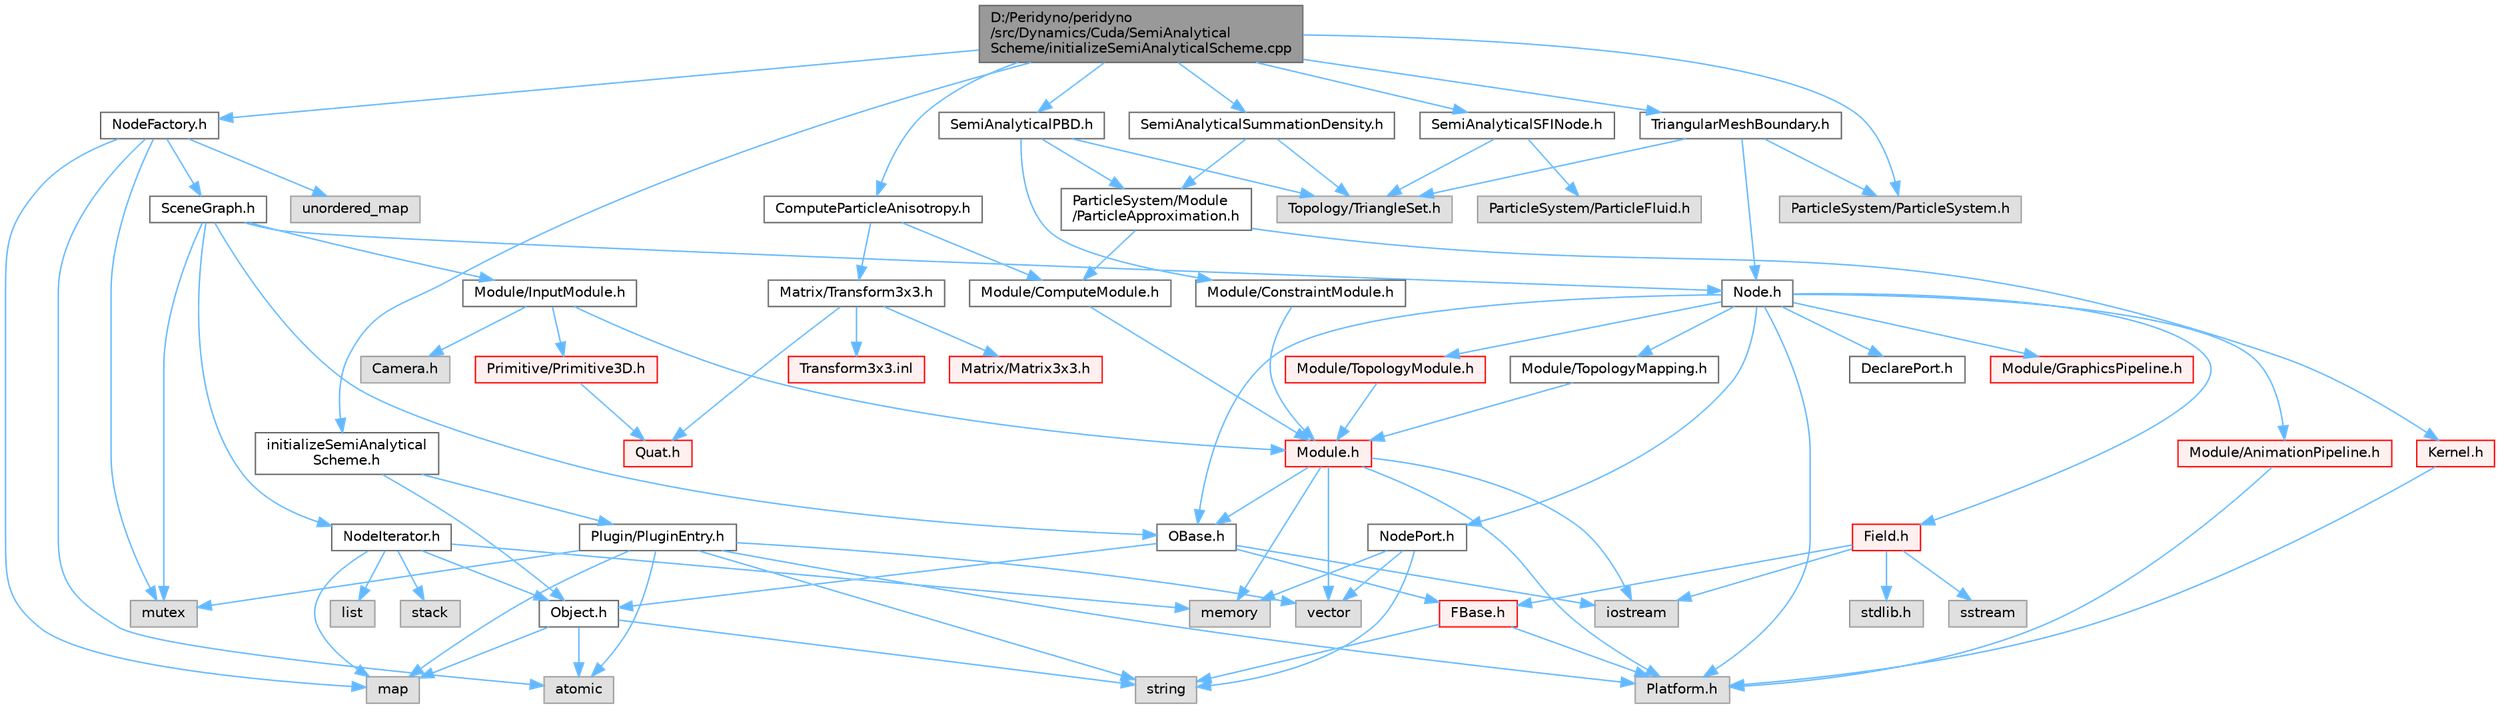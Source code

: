 digraph "D:/Peridyno/peridyno/src/Dynamics/Cuda/SemiAnalyticalScheme/initializeSemiAnalyticalScheme.cpp"
{
 // LATEX_PDF_SIZE
  bgcolor="transparent";
  edge [fontname=Helvetica,fontsize=10,labelfontname=Helvetica,labelfontsize=10];
  node [fontname=Helvetica,fontsize=10,shape=box,height=0.2,width=0.4];
  Node1 [id="Node000001",label="D:/Peridyno/peridyno\l/src/Dynamics/Cuda/SemiAnalytical\lScheme/initializeSemiAnalyticalScheme.cpp",height=0.2,width=0.4,color="gray40", fillcolor="grey60", style="filled", fontcolor="black",tooltip=" "];
  Node1 -> Node2 [id="edge1_Node000001_Node000002",color="steelblue1",style="solid",tooltip=" "];
  Node2 [id="Node000002",label="initializeSemiAnalytical\lScheme.h",height=0.2,width=0.4,color="grey40", fillcolor="white", style="filled",URL="$initialize_semi_analytical_scheme_8h.html",tooltip=" "];
  Node2 -> Node3 [id="edge2_Node000002_Node000003",color="steelblue1",style="solid",tooltip=" "];
  Node3 [id="Node000003",label="Object.h",height=0.2,width=0.4,color="grey40", fillcolor="white", style="filled",URL="$_object_8h.html",tooltip=" "];
  Node3 -> Node4 [id="edge3_Node000003_Node000004",color="steelblue1",style="solid",tooltip=" "];
  Node4 [id="Node000004",label="string",height=0.2,width=0.4,color="grey60", fillcolor="#E0E0E0", style="filled",tooltip=" "];
  Node3 -> Node5 [id="edge4_Node000003_Node000005",color="steelblue1",style="solid",tooltip=" "];
  Node5 [id="Node000005",label="atomic",height=0.2,width=0.4,color="grey60", fillcolor="#E0E0E0", style="filled",tooltip=" "];
  Node3 -> Node6 [id="edge5_Node000003_Node000006",color="steelblue1",style="solid",tooltip=" "];
  Node6 [id="Node000006",label="map",height=0.2,width=0.4,color="grey60", fillcolor="#E0E0E0", style="filled",tooltip=" "];
  Node2 -> Node7 [id="edge6_Node000002_Node000007",color="steelblue1",style="solid",tooltip=" "];
  Node7 [id="Node000007",label="Plugin/PluginEntry.h",height=0.2,width=0.4,color="grey40", fillcolor="white", style="filled",URL="$_plugin_entry_8h.html",tooltip=" "];
  Node7 -> Node4 [id="edge7_Node000007_Node000004",color="steelblue1",style="solid",tooltip=" "];
  Node7 -> Node6 [id="edge8_Node000007_Node000006",color="steelblue1",style="solid",tooltip=" "];
  Node7 -> Node8 [id="edge9_Node000007_Node000008",color="steelblue1",style="solid",tooltip=" "];
  Node8 [id="Node000008",label="vector",height=0.2,width=0.4,color="grey60", fillcolor="#E0E0E0", style="filled",tooltip=" "];
  Node7 -> Node5 [id="edge10_Node000007_Node000005",color="steelblue1",style="solid",tooltip=" "];
  Node7 -> Node9 [id="edge11_Node000007_Node000009",color="steelblue1",style="solid",tooltip=" "];
  Node9 [id="Node000009",label="mutex",height=0.2,width=0.4,color="grey60", fillcolor="#E0E0E0", style="filled",tooltip=" "];
  Node7 -> Node10 [id="edge12_Node000007_Node000010",color="steelblue1",style="solid",tooltip=" "];
  Node10 [id="Node000010",label="Platform.h",height=0.2,width=0.4,color="grey60", fillcolor="#E0E0E0", style="filled",tooltip=" "];
  Node1 -> Node11 [id="edge13_Node000001_Node000011",color="steelblue1",style="solid",tooltip=" "];
  Node11 [id="Node000011",label="NodeFactory.h",height=0.2,width=0.4,color="grey40", fillcolor="white", style="filled",URL="$_node_factory_8h.html",tooltip=" "];
  Node11 -> Node5 [id="edge14_Node000011_Node000005",color="steelblue1",style="solid",tooltip=" "];
  Node11 -> Node9 [id="edge15_Node000011_Node000009",color="steelblue1",style="solid",tooltip=" "];
  Node11 -> Node6 [id="edge16_Node000011_Node000006",color="steelblue1",style="solid",tooltip=" "];
  Node11 -> Node12 [id="edge17_Node000011_Node000012",color="steelblue1",style="solid",tooltip=" "];
  Node12 [id="Node000012",label="unordered_map",height=0.2,width=0.4,color="grey60", fillcolor="#E0E0E0", style="filled",tooltip=" "];
  Node11 -> Node13 [id="edge18_Node000011_Node000013",color="steelblue1",style="solid",tooltip=" "];
  Node13 [id="Node000013",label="SceneGraph.h",height=0.2,width=0.4,color="grey40", fillcolor="white", style="filled",URL="$_scene_graph_8h.html",tooltip=" "];
  Node13 -> Node14 [id="edge19_Node000013_Node000014",color="steelblue1",style="solid",tooltip=" "];
  Node14 [id="Node000014",label="OBase.h",height=0.2,width=0.4,color="grey40", fillcolor="white", style="filled",URL="$_o_base_8h.html",tooltip=" "];
  Node14 -> Node15 [id="edge20_Node000014_Node000015",color="steelblue1",style="solid",tooltip=" "];
  Node15 [id="Node000015",label="iostream",height=0.2,width=0.4,color="grey60", fillcolor="#E0E0E0", style="filled",tooltip=" "];
  Node14 -> Node16 [id="edge21_Node000014_Node000016",color="steelblue1",style="solid",tooltip=" "];
  Node16 [id="Node000016",label="FBase.h",height=0.2,width=0.4,color="red", fillcolor="#FFF0F0", style="filled",URL="$_f_base_8h.html",tooltip=" "];
  Node16 -> Node10 [id="edge22_Node000016_Node000010",color="steelblue1",style="solid",tooltip=" "];
  Node16 -> Node4 [id="edge23_Node000016_Node000004",color="steelblue1",style="solid",tooltip=" "];
  Node14 -> Node3 [id="edge24_Node000014_Node000003",color="steelblue1",style="solid",tooltip=" "];
  Node13 -> Node21 [id="edge25_Node000013_Node000021",color="steelblue1",style="solid",tooltip=" "];
  Node21 [id="Node000021",label="Node.h",height=0.2,width=0.4,color="grey40", fillcolor="white", style="filled",URL="$_node_8h.html",tooltip=" "];
  Node21 -> Node14 [id="edge26_Node000021_Node000014",color="steelblue1",style="solid",tooltip=" "];
  Node21 -> Node22 [id="edge27_Node000021_Node000022",color="steelblue1",style="solid",tooltip=" "];
  Node22 [id="Node000022",label="Field.h",height=0.2,width=0.4,color="red", fillcolor="#FFF0F0", style="filled",URL="$_field_8h.html",tooltip=" "];
  Node22 -> Node15 [id="edge28_Node000022_Node000015",color="steelblue1",style="solid",tooltip=" "];
  Node22 -> Node23 [id="edge29_Node000022_Node000023",color="steelblue1",style="solid",tooltip=" "];
  Node23 [id="Node000023",label="stdlib.h",height=0.2,width=0.4,color="grey60", fillcolor="#E0E0E0", style="filled",tooltip=" "];
  Node22 -> Node24 [id="edge30_Node000022_Node000024",color="steelblue1",style="solid",tooltip=" "];
  Node24 [id="Node000024",label="sstream",height=0.2,width=0.4,color="grey60", fillcolor="#E0E0E0", style="filled",tooltip=" "];
  Node22 -> Node16 [id="edge31_Node000022_Node000016",color="steelblue1",style="solid",tooltip=" "];
  Node21 -> Node10 [id="edge32_Node000021_Node000010",color="steelblue1",style="solid",tooltip=" "];
  Node21 -> Node74 [id="edge33_Node000021_Node000074",color="steelblue1",style="solid",tooltip=" "];
  Node74 [id="Node000074",label="DeclarePort.h",height=0.2,width=0.4,color="grey40", fillcolor="white", style="filled",URL="$_declare_port_8h.html",tooltip=" "];
  Node21 -> Node75 [id="edge34_Node000021_Node000075",color="steelblue1",style="solid",tooltip=" "];
  Node75 [id="Node000075",label="NodePort.h",height=0.2,width=0.4,color="grey40", fillcolor="white", style="filled",URL="$_node_port_8h.html",tooltip=" "];
  Node75 -> Node4 [id="edge35_Node000075_Node000004",color="steelblue1",style="solid",tooltip=" "];
  Node75 -> Node8 [id="edge36_Node000075_Node000008",color="steelblue1",style="solid",tooltip=" "];
  Node75 -> Node28 [id="edge37_Node000075_Node000028",color="steelblue1",style="solid",tooltip=" "];
  Node28 [id="Node000028",label="memory",height=0.2,width=0.4,color="grey60", fillcolor="#E0E0E0", style="filled",tooltip=" "];
  Node21 -> Node76 [id="edge38_Node000021_Node000076",color="steelblue1",style="solid",tooltip=" "];
  Node76 [id="Node000076",label="Module/TopologyModule.h",height=0.2,width=0.4,color="red", fillcolor="#FFF0F0", style="filled",URL="$_topology_module_8h.html",tooltip=" "];
  Node76 -> Node77 [id="edge39_Node000076_Node000077",color="steelblue1",style="solid",tooltip=" "];
  Node77 [id="Node000077",label="Module.h",height=0.2,width=0.4,color="red", fillcolor="#FFF0F0", style="filled",URL="$_module_8h.html",tooltip=" "];
  Node77 -> Node10 [id="edge40_Node000077_Node000010",color="steelblue1",style="solid",tooltip=" "];
  Node77 -> Node28 [id="edge41_Node000077_Node000028",color="steelblue1",style="solid",tooltip=" "];
  Node77 -> Node8 [id="edge42_Node000077_Node000008",color="steelblue1",style="solid",tooltip=" "];
  Node77 -> Node15 [id="edge43_Node000077_Node000015",color="steelblue1",style="solid",tooltip=" "];
  Node77 -> Node14 [id="edge44_Node000077_Node000014",color="steelblue1",style="solid",tooltip=" "];
  Node21 -> Node96 [id="edge45_Node000021_Node000096",color="steelblue1",style="solid",tooltip=" "];
  Node96 [id="Node000096",label="Module/TopologyMapping.h",height=0.2,width=0.4,color="grey40", fillcolor="white", style="filled",URL="$_topology_mapping_8h.html",tooltip=" "];
  Node96 -> Node77 [id="edge46_Node000096_Node000077",color="steelblue1",style="solid",tooltip=" "];
  Node21 -> Node97 [id="edge47_Node000021_Node000097",color="steelblue1",style="solid",tooltip=" "];
  Node97 [id="Node000097",label="Module/AnimationPipeline.h",height=0.2,width=0.4,color="red", fillcolor="#FFF0F0", style="filled",URL="$_animation_pipeline_8h.html",tooltip=" "];
  Node97 -> Node10 [id="edge48_Node000097_Node000010",color="steelblue1",style="solid",tooltip=" "];
  Node21 -> Node99 [id="edge49_Node000021_Node000099",color="steelblue1",style="solid",tooltip=" "];
  Node99 [id="Node000099",label="Module/GraphicsPipeline.h",height=0.2,width=0.4,color="red", fillcolor="#FFF0F0", style="filled",URL="$_graphics_pipeline_8h.html",tooltip=" "];
  Node13 -> Node100 [id="edge50_Node000013_Node000100",color="steelblue1",style="solid",tooltip=" "];
  Node100 [id="Node000100",label="NodeIterator.h",height=0.2,width=0.4,color="grey40", fillcolor="white", style="filled",URL="$_node_iterator_8h.html",tooltip=" "];
  Node100 -> Node101 [id="edge51_Node000100_Node000101",color="steelblue1",style="solid",tooltip=" "];
  Node101 [id="Node000101",label="stack",height=0.2,width=0.4,color="grey60", fillcolor="#E0E0E0", style="filled",tooltip=" "];
  Node100 -> Node102 [id="edge52_Node000100_Node000102",color="steelblue1",style="solid",tooltip=" "];
  Node102 [id="Node000102",label="list",height=0.2,width=0.4,color="grey60", fillcolor="#E0E0E0", style="filled",tooltip=" "];
  Node100 -> Node6 [id="edge53_Node000100_Node000006",color="steelblue1",style="solid",tooltip=" "];
  Node100 -> Node28 [id="edge54_Node000100_Node000028",color="steelblue1",style="solid",tooltip=" "];
  Node100 -> Node3 [id="edge55_Node000100_Node000003",color="steelblue1",style="solid",tooltip=" "];
  Node13 -> Node103 [id="edge56_Node000013_Node000103",color="steelblue1",style="solid",tooltip=" "];
  Node103 [id="Node000103",label="Module/InputModule.h",height=0.2,width=0.4,color="grey40", fillcolor="white", style="filled",URL="$_input_module_8h.html",tooltip=" "];
  Node103 -> Node77 [id="edge57_Node000103_Node000077",color="steelblue1",style="solid",tooltip=" "];
  Node103 -> Node104 [id="edge58_Node000103_Node000104",color="steelblue1",style="solid",tooltip=" "];
  Node104 [id="Node000104",label="Camera.h",height=0.2,width=0.4,color="grey60", fillcolor="#E0E0E0", style="filled",tooltip=" "];
  Node103 -> Node105 [id="edge59_Node000103_Node000105",color="steelblue1",style="solid",tooltip=" "];
  Node105 [id="Node000105",label="Primitive/Primitive3D.h",height=0.2,width=0.4,color="red", fillcolor="#FFF0F0", style="filled",URL="$_primitive3_d_8h.html",tooltip=" "];
  Node105 -> Node68 [id="edge60_Node000105_Node000068",color="steelblue1",style="solid",tooltip=" "];
  Node68 [id="Node000068",label="Quat.h",height=0.2,width=0.4,color="red", fillcolor="#FFF0F0", style="filled",URL="$_quat_8h.html",tooltip="Implementation of quaternion."];
  Node13 -> Node9 [id="edge61_Node000013_Node000009",color="steelblue1",style="solid",tooltip=" "];
  Node1 -> Node109 [id="edge62_Node000001_Node000109",color="steelblue1",style="solid",tooltip=" "];
  Node109 [id="Node000109",label="ParticleSystem/ParticleSystem.h",height=0.2,width=0.4,color="grey60", fillcolor="#E0E0E0", style="filled",tooltip=" "];
  Node1 -> Node110 [id="edge63_Node000001_Node000110",color="steelblue1",style="solid",tooltip=" "];
  Node110 [id="Node000110",label="SemiAnalyticalSFINode.h",height=0.2,width=0.4,color="grey40", fillcolor="white", style="filled",URL="$_semi_analytical_s_f_i_node_8h.html",tooltip=" "];
  Node110 -> Node111 [id="edge64_Node000110_Node000111",color="steelblue1",style="solid",tooltip=" "];
  Node111 [id="Node000111",label="ParticleSystem/ParticleFluid.h",height=0.2,width=0.4,color="grey60", fillcolor="#E0E0E0", style="filled",tooltip=" "];
  Node110 -> Node112 [id="edge65_Node000110_Node000112",color="steelblue1",style="solid",tooltip=" "];
  Node112 [id="Node000112",label="Topology/TriangleSet.h",height=0.2,width=0.4,color="grey60", fillcolor="#E0E0E0", style="filled",tooltip=" "];
  Node1 -> Node113 [id="edge66_Node000001_Node000113",color="steelblue1",style="solid",tooltip=" "];
  Node113 [id="Node000113",label="TriangularMeshBoundary.h",height=0.2,width=0.4,color="grey40", fillcolor="white", style="filled",URL="$_triangular_mesh_boundary_8h.html",tooltip=" "];
  Node113 -> Node21 [id="edge67_Node000113_Node000021",color="steelblue1",style="solid",tooltip=" "];
  Node113 -> Node109 [id="edge68_Node000113_Node000109",color="steelblue1",style="solid",tooltip=" "];
  Node113 -> Node112 [id="edge69_Node000113_Node000112",color="steelblue1",style="solid",tooltip=" "];
  Node1 -> Node114 [id="edge70_Node000001_Node000114",color="steelblue1",style="solid",tooltip=" "];
  Node114 [id="Node000114",label="ComputeParticleAnisotropy.h",height=0.2,width=0.4,color="grey40", fillcolor="white", style="filled",URL="$_compute_particle_anisotropy_8h.html",tooltip=" "];
  Node114 -> Node67 [id="edge71_Node000114_Node000067",color="steelblue1",style="solid",tooltip=" "];
  Node67 [id="Node000067",label="Matrix/Transform3x3.h",height=0.2,width=0.4,color="grey40", fillcolor="white", style="filled",URL="$_transform3x3_8h.html",tooltip=" "];
  Node67 -> Node68 [id="edge72_Node000067_Node000068",color="steelblue1",style="solid",tooltip=" "];
  Node67 -> Node61 [id="edge73_Node000067_Node000061",color="steelblue1",style="solid",tooltip=" "];
  Node61 [id="Node000061",label="Matrix/Matrix3x3.h",height=0.2,width=0.4,color="red", fillcolor="#FFF0F0", style="filled",URL="$_matrix3x3_8h.html",tooltip=" "];
  Node67 -> Node71 [id="edge74_Node000067_Node000071",color="steelblue1",style="solid",tooltip=" "];
  Node71 [id="Node000071",label="Transform3x3.inl",height=0.2,width=0.4,color="red", fillcolor="#FFF0F0", style="filled",URL="$_transform3x3_8inl.html",tooltip=" "];
  Node114 -> Node115 [id="edge75_Node000114_Node000115",color="steelblue1",style="solid",tooltip=" "];
  Node115 [id="Node000115",label="Module/ComputeModule.h",height=0.2,width=0.4,color="grey40", fillcolor="white", style="filled",URL="$_compute_module_8h.html",tooltip=" "];
  Node115 -> Node77 [id="edge76_Node000115_Node000077",color="steelblue1",style="solid",tooltip=" "];
  Node1 -> Node116 [id="edge77_Node000001_Node000116",color="steelblue1",style="solid",tooltip=" "];
  Node116 [id="Node000116",label="SemiAnalyticalSummationDensity.h",height=0.2,width=0.4,color="grey40", fillcolor="white", style="filled",URL="$_semi_analytical_summation_density_8h.html",tooltip=" "];
  Node116 -> Node117 [id="edge78_Node000116_Node000117",color="steelblue1",style="solid",tooltip=" "];
  Node117 [id="Node000117",label="ParticleSystem/Module\l/ParticleApproximation.h",height=0.2,width=0.4,color="grey40", fillcolor="white", style="filled",URL="$_particle_approximation_8h.html",tooltip=" "];
  Node117 -> Node115 [id="edge79_Node000117_Node000115",color="steelblue1",style="solid",tooltip=" "];
  Node117 -> Node118 [id="edge80_Node000117_Node000118",color="steelblue1",style="solid",tooltip=" "];
  Node118 [id="Node000118",label="Kernel.h",height=0.2,width=0.4,color="red", fillcolor="#FFF0F0", style="filled",URL="$_kernel_8h.html",tooltip=" "];
  Node118 -> Node10 [id="edge81_Node000118_Node000010",color="steelblue1",style="solid",tooltip=" "];
  Node116 -> Node112 [id="edge82_Node000116_Node000112",color="steelblue1",style="solid",tooltip=" "];
  Node1 -> Node119 [id="edge83_Node000001_Node000119",color="steelblue1",style="solid",tooltip=" "];
  Node119 [id="Node000119",label="SemiAnalyticalPBD.h",height=0.2,width=0.4,color="grey40", fillcolor="white", style="filled",URL="$_semi_analytical_p_b_d_8h.html",tooltip=" "];
  Node119 -> Node120 [id="edge84_Node000119_Node000120",color="steelblue1",style="solid",tooltip=" "];
  Node120 [id="Node000120",label="Module/ConstraintModule.h",height=0.2,width=0.4,color="grey40", fillcolor="white", style="filled",URL="$_constraint_module_8h.html",tooltip=" "];
  Node120 -> Node77 [id="edge85_Node000120_Node000077",color="steelblue1",style="solid",tooltip=" "];
  Node119 -> Node112 [id="edge86_Node000119_Node000112",color="steelblue1",style="solid",tooltip=" "];
  Node119 -> Node117 [id="edge87_Node000119_Node000117",color="steelblue1",style="solid",tooltip=" "];
}
